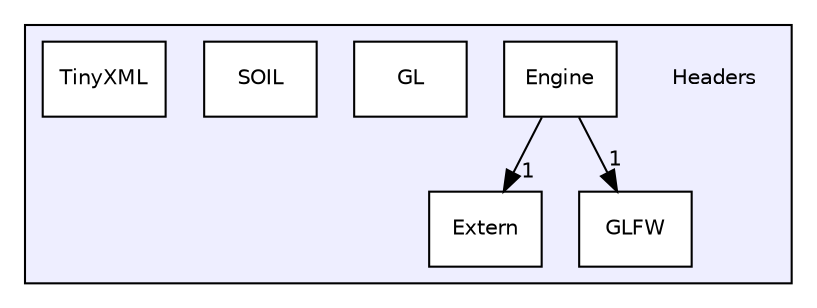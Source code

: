 digraph "C:/Projects/Killer_Engine/Headers" {
  compound=true
  node [ fontsize="10", fontname="Helvetica"];
  edge [ labelfontsize="10", labelfontname="Helvetica"];
  subgraph clusterdir_692516b589a32b3bfce781ca9f6d1534 {
    graph [ bgcolor="#eeeeff", pencolor="black", label="" URL="dir_692516b589a32b3bfce781ca9f6d1534.html"];
    dir_692516b589a32b3bfce781ca9f6d1534 [shape=plaintext label="Headers"];
    dir_b570760f141a85ad0cc6e39d54356d6a [shape=box label="Engine" color="black" fillcolor="white" style="filled" URL="dir_b570760f141a85ad0cc6e39d54356d6a.html"];
    dir_467ddf618142fcffd39c5fc5f2e60db4 [shape=box label="Extern" color="black" fillcolor="white" style="filled" URL="dir_467ddf618142fcffd39c5fc5f2e60db4.html"];
    dir_89af58d37b1ae079d9eccf6422129af4 [shape=box label="GL" color="black" fillcolor="white" style="filled" URL="dir_89af58d37b1ae079d9eccf6422129af4.html"];
    dir_2d4d78fa5cabd2d9517c3586dbd7baae [shape=box label="GLFW" color="black" fillcolor="white" style="filled" URL="dir_2d4d78fa5cabd2d9517c3586dbd7baae.html"];
    dir_d51b1ee0cd9d20f63d9e21c77a9d5ec7 [shape=box label="SOIL" color="black" fillcolor="white" style="filled" URL="dir_d51b1ee0cd9d20f63d9e21c77a9d5ec7.html"];
    dir_9da853694fde6587386f7492b6e9b357 [shape=box label="TinyXML" color="black" fillcolor="white" style="filled" URL="dir_9da853694fde6587386f7492b6e9b357.html"];
  }
  dir_b570760f141a85ad0cc6e39d54356d6a->dir_467ddf618142fcffd39c5fc5f2e60db4 [headlabel="1", labeldistance=1.5 headhref="dir_000001_000002.html"];
  dir_b570760f141a85ad0cc6e39d54356d6a->dir_2d4d78fa5cabd2d9517c3586dbd7baae [headlabel="1", labeldistance=1.5 headhref="dir_000001_000004.html"];
}
